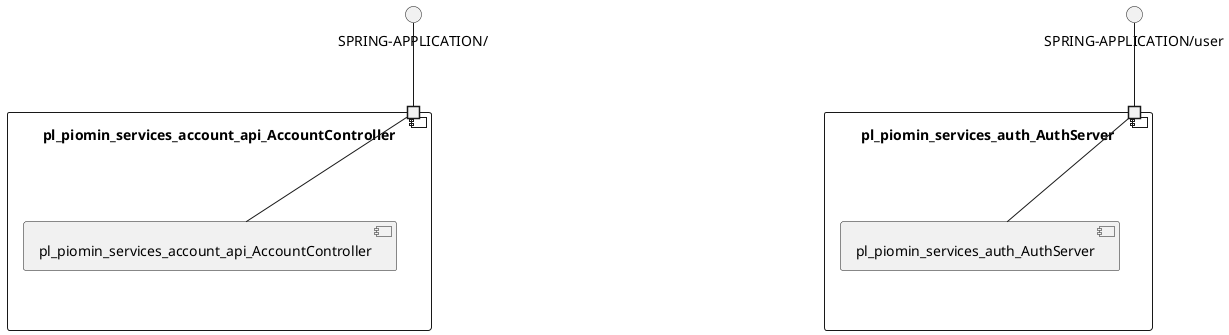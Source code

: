 @startuml
skinparam fixCircleLabelOverlapping true
skinparam componentStyle uml2
component "pl_piomin_services_account_api_AccountController\n\n\n\n\n\n" {
[pl_piomin_services_account_api_AccountController]
portin " " as pl_piomin_services_account_api_AccountController_requires_SPRING_APPLICATION_
"pl_piomin_services_account_api_AccountController_requires_SPRING_APPLICATION_"--[pl_piomin_services_account_api_AccountController]
}
interface "SPRING-APPLICATION/" as interface.SPRING_APPLICATION_
interface.SPRING_APPLICATION_--"pl_piomin_services_account_api_AccountController_requires_SPRING_APPLICATION_"
component "pl_piomin_services_auth_AuthServer\n\n\n\n\n\n" {
[pl_piomin_services_auth_AuthServer]
portin " " as pl_piomin_services_auth_AuthServer_requires_SPRING_APPLICATION_user
"pl_piomin_services_auth_AuthServer_requires_SPRING_APPLICATION_user"--[pl_piomin_services_auth_AuthServer]
}
interface "SPRING-APPLICATION/user" as interface.SPRING_APPLICATION_user
interface.SPRING_APPLICATION_user--"pl_piomin_services_auth_AuthServer_requires_SPRING_APPLICATION_user"

@enduml
